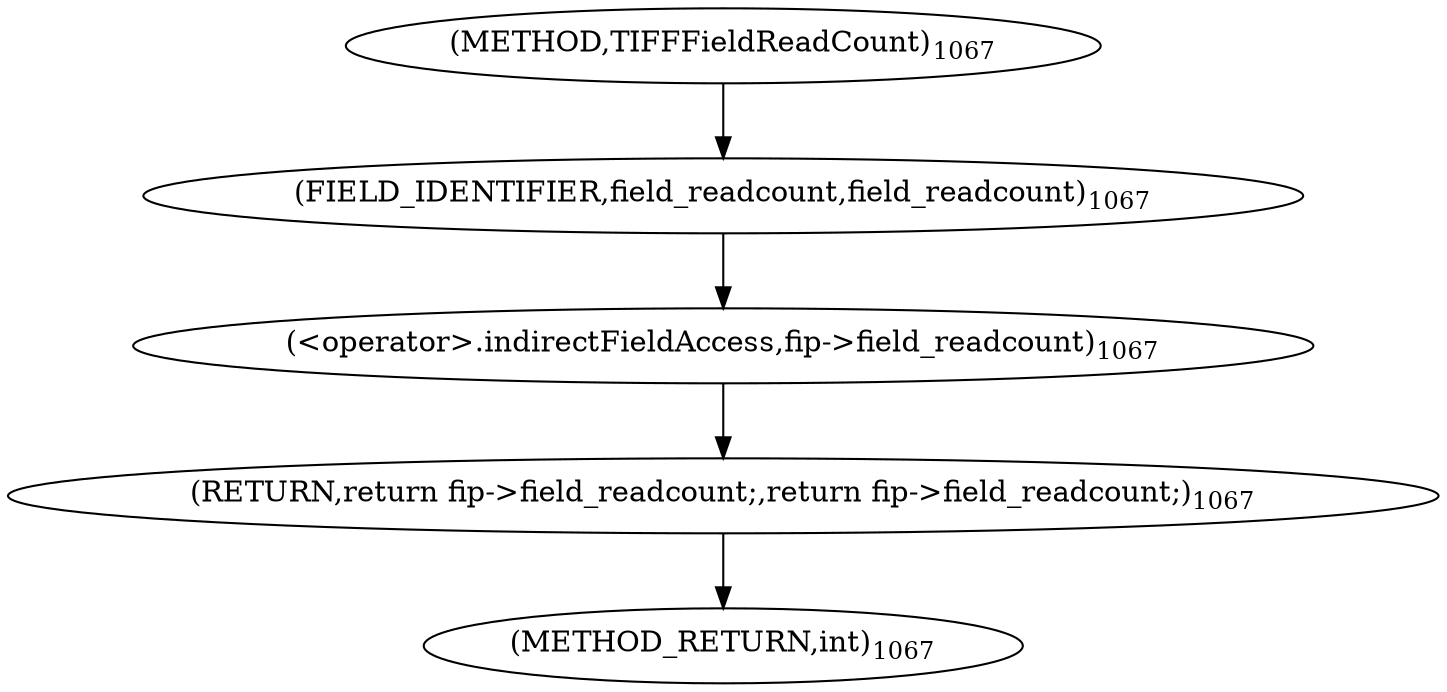 digraph "TIFFFieldReadCount" {  
"27718" [label = <(RETURN,return fip-&gt;field_readcount;,return fip-&gt;field_readcount;)<SUB>1067</SUB>> ]
"27719" [label = <(&lt;operator&gt;.indirectFieldAccess,fip-&gt;field_readcount)<SUB>1067</SUB>> ]
"27721" [label = <(FIELD_IDENTIFIER,field_readcount,field_readcount)<SUB>1067</SUB>> ]
"27715" [label = <(METHOD,TIFFFieldReadCount)<SUB>1067</SUB>> ]
"27722" [label = <(METHOD_RETURN,int)<SUB>1067</SUB>> ]
  "27718" -> "27722" 
  "27719" -> "27718" 
  "27721" -> "27719" 
  "27715" -> "27721" 
}
